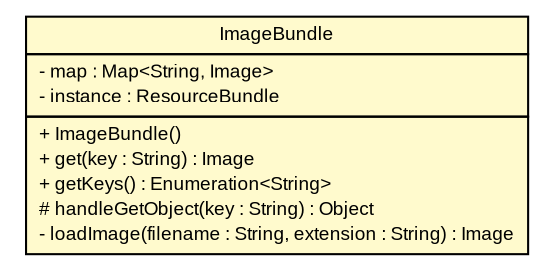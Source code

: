 #!/usr/local/bin/dot
#
# Class diagram 
# Generated by UMLGraph version R5_6 (http://www.umlgraph.org/)
#

digraph G {
	edge [fontname="arial",fontsize=10,labelfontname="arial",labelfontsize=10];
	node [fontname="arial",fontsize=10,shape=plaintext];
	nodesep=0.25;
	ranksep=0.5;
	// pfc.resources.ImageBundle
	c10400 [label=<<table title="pfc.resources.ImageBundle" border="0" cellborder="1" cellspacing="0" cellpadding="2" port="p" bgcolor="lemonChiffon" href="./ImageBundle.html">
		<tr><td><table border="0" cellspacing="0" cellpadding="1">
<tr><td align="center" balign="center"> ImageBundle </td></tr>
		</table></td></tr>
		<tr><td><table border="0" cellspacing="0" cellpadding="1">
<tr><td align="left" balign="left"> - map : Map&lt;String, Image&gt; </td></tr>
<tr><td align="left" balign="left"> - instance : ResourceBundle </td></tr>
		</table></td></tr>
		<tr><td><table border="0" cellspacing="0" cellpadding="1">
<tr><td align="left" balign="left"> + ImageBundle() </td></tr>
<tr><td align="left" balign="left"> + get(key : String) : Image </td></tr>
<tr><td align="left" balign="left"> + getKeys() : Enumeration&lt;String&gt; </td></tr>
<tr><td align="left" balign="left"> # handleGetObject(key : String) : Object </td></tr>
<tr><td align="left" balign="left"> - loadImage(filename : String, extension : String) : Image </td></tr>
		</table></td></tr>
		</table>>, URL="./ImageBundle.html", fontname="arial", fontcolor="black", fontsize=9.0];
}

